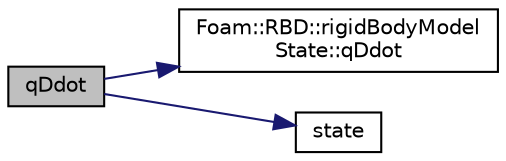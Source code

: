 digraph "qDdot"
{
  bgcolor="transparent";
  edge [fontname="Helvetica",fontsize="10",labelfontname="Helvetica",labelfontsize="10"];
  node [fontname="Helvetica",fontsize="10",shape=record];
  rankdir="LR";
  Node1 [label="qDdot",height=0.2,width=0.4,color="black", fillcolor="grey75", style="filled", fontcolor="black"];
  Node1 -> Node2 [color="midnightblue",fontsize="10",style="solid",fontname="Helvetica"];
  Node2 [label="Foam::RBD::rigidBodyModel\lState::qDdot",height=0.2,width=0.4,color="black",URL="$a02255.html#ae722cab0ef305b5755d5731e5d9e1d42",tooltip="Return access to the joint acceleration. "];
  Node1 -> Node3 [color="midnightblue",fontsize="10",style="solid",fontname="Helvetica"];
  Node3 [label="state",height=0.2,width=0.4,color="black",URL="$a02257.html#a5e592da6fbccd93854acb9a96864ae52",tooltip="Return the motion state. "];
}
